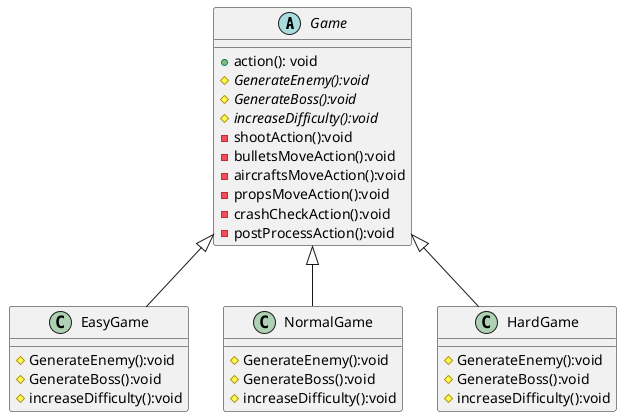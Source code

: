 @startuml
'https://plantuml.com/class-diagram

abstract class Game{
    + action(): void
    # {abstract} GenerateEnemy():void
    # {abstract} GenerateBoss():void
    # {abstract} increaseDifficulty():void
    - shootAction():void
    - bulletsMoveAction():void
    - aircraftsMoveAction():void
    - propsMoveAction():void
    - crashCheckAction():void
    - postProcessAction():void
}

class EasyGame{
    # GenerateEnemy():void
    # GenerateBoss():void
    # increaseDifficulty():void
}

class NormalGame{
    # GenerateEnemy():void
    # GenerateBoss():void
    # increaseDifficulty():void
}

class HardGame{
    # GenerateEnemy():void
    # GenerateBoss():void
    # increaseDifficulty():void
}

Game <|-- EasyGame
Game <|-- NormalGame
Game <|-- HardGame

@enduml